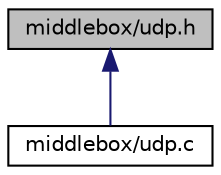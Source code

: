 digraph "middlebox/udp.h"
{
  edge [fontname="Helvetica",fontsize="10",labelfontname="Helvetica",labelfontsize="10"];
  node [fontname="Helvetica",fontsize="10",shape=record];
  Node1 [label="middlebox/udp.h",height=0.2,width=0.4,color="black", fillcolor="grey75", style="filled" fontcolor="black"];
  Node1 -> Node2 [dir="back",color="midnightblue",fontsize="10",style="solid"];
  Node2 [label="middlebox/udp.c",height=0.2,width=0.4,color="black", fillcolor="white", style="filled",URL="$udp_8c.html"];
}
